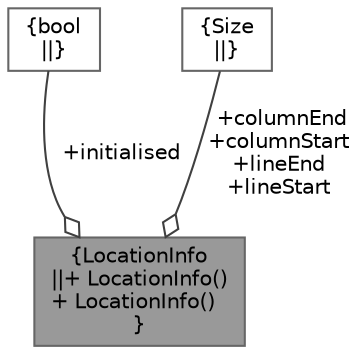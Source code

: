digraph "LocationInfo"
{
 // INTERACTIVE_SVG=YES
 // LATEX_PDF_SIZE
  bgcolor="transparent";
  edge [fontname=Helvetica,fontsize=10,labelfontname=Helvetica,labelfontsize=10];
  node [fontname=Helvetica,fontsize=10,shape=box,height=0.2,width=0.4];
  Node1 [label="{LocationInfo\n||+ LocationInfo()\l+ LocationInfo()\l}",height=0.2,width=0.4,color="gray40", fillcolor="grey60", style="filled", fontcolor="black",tooltip=" "];
  Node2 -> Node1 [color="grey25",style="solid",label=" +initialised" ,arrowhead="odiamond"];
  Node2 [label="{bool\n||}",height=0.2,width=0.4,color="gray40", fillcolor="white", style="filled",URL="$classbool.html",tooltip=" "];
  Node3 -> Node1 [color="grey25",style="solid",label=" +columnEnd\n+columnStart\n+lineEnd\n+lineStart" ,arrowhead="odiamond"];
  Node3 [label="{Size\n||}",height=0.2,width=0.4,color="gray40", fillcolor="white", style="filled",tooltip=" "];
}
